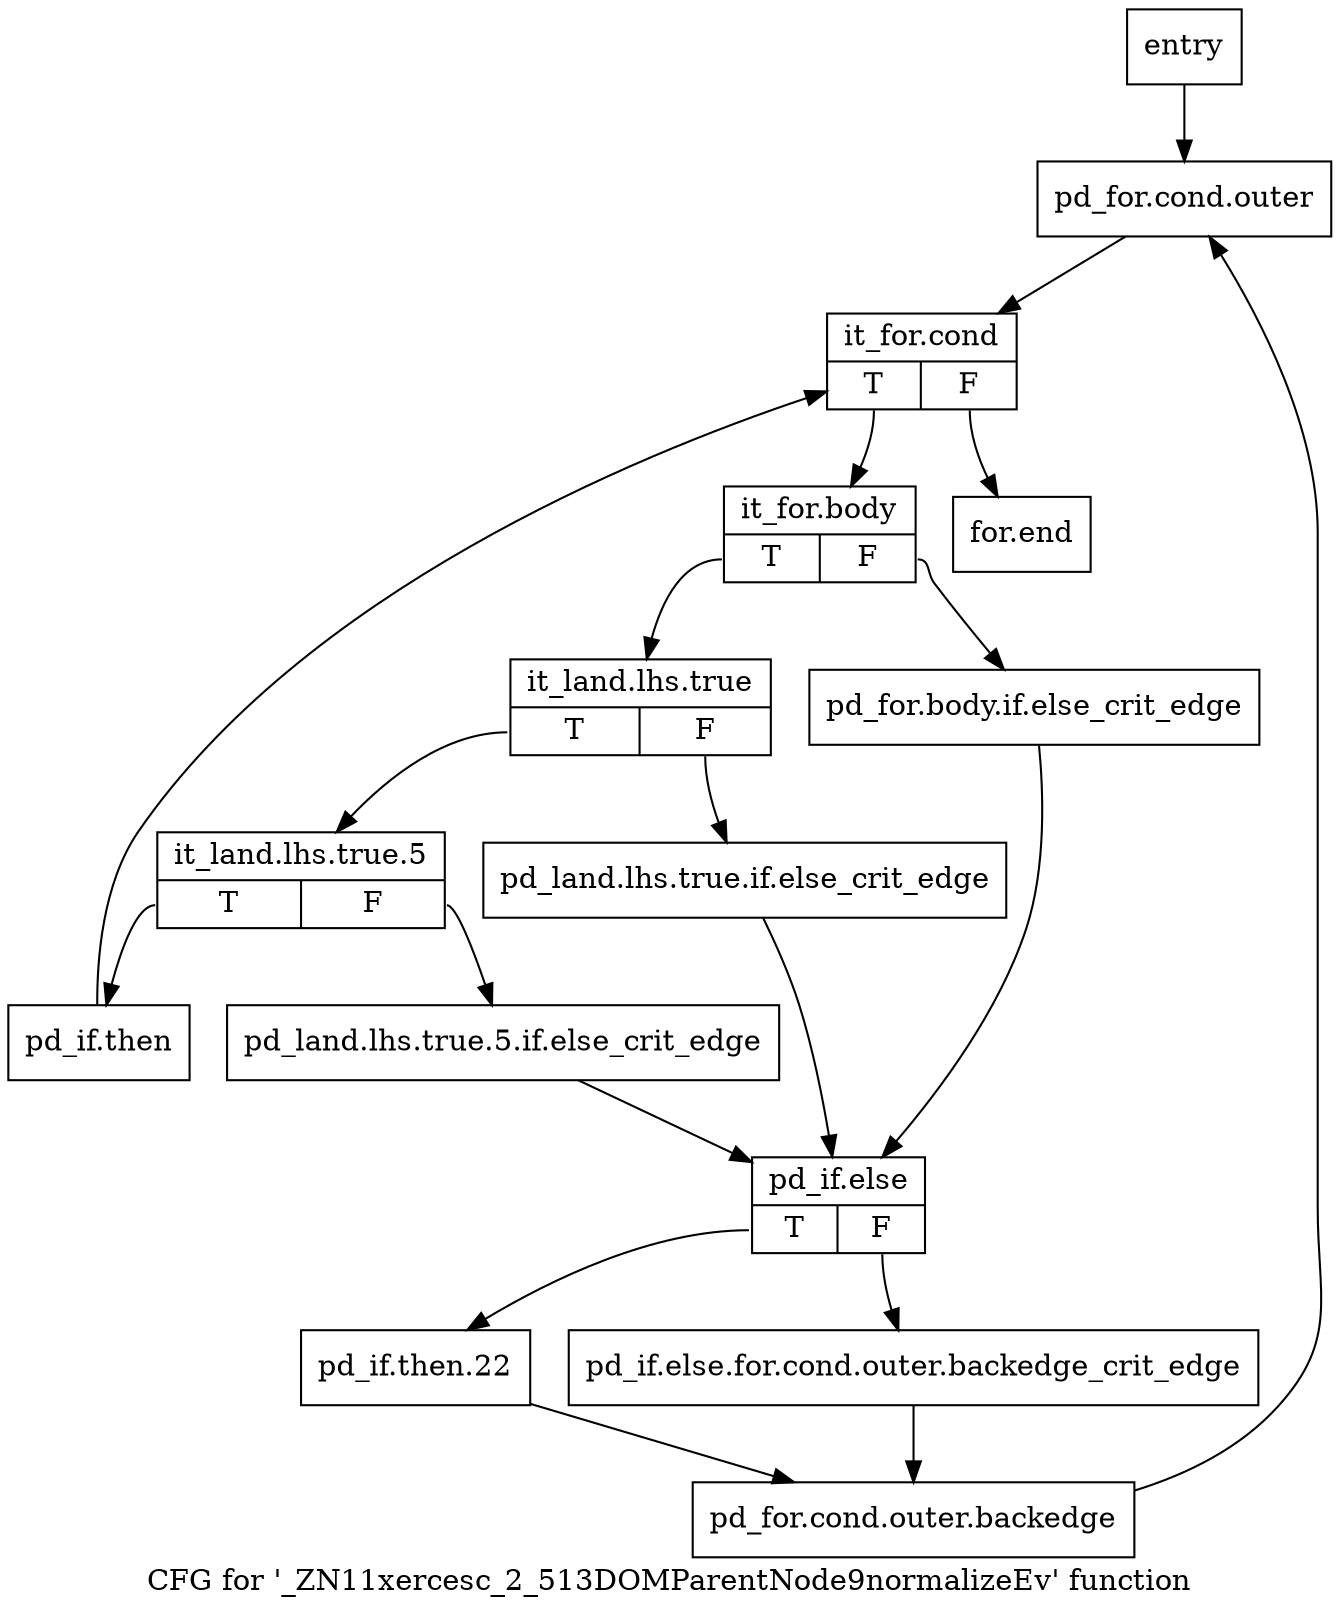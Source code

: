 digraph "CFG for '_ZN11xercesc_2_513DOMParentNode9normalizeEv' function" {
	label="CFG for '_ZN11xercesc_2_513DOMParentNode9normalizeEv' function";

	Node0x2cd6da0 [shape=record,label="{entry}"];
	Node0x2cd6da0 -> Node0x2cd6df0;
	Node0x2cd6df0 [shape=record,label="{pd_for.cond.outer}"];
	Node0x2cd6df0 -> Node0x2cd6e40;
	Node0x2cd6e40 [shape=record,label="{it_for.cond|{<s0>T|<s1>F}}"];
	Node0x2cd6e40:s0 -> Node0x2cd6e90;
	Node0x2cd6e40:s1 -> Node0x2cd7200;
	Node0x2cd6e90 [shape=record,label="{it_for.body|{<s0>T|<s1>F}}"];
	Node0x2cd6e90:s0 -> Node0x2cd6f30;
	Node0x2cd6e90:s1 -> Node0x2cd6ee0;
	Node0x2cd6ee0 [shape=record,label="{pd_for.body.if.else_crit_edge}"];
	Node0x2cd6ee0 -> Node0x2cd70c0;
	Node0x2cd6f30 [shape=record,label="{it_land.lhs.true|{<s0>T|<s1>F}}"];
	Node0x2cd6f30:s0 -> Node0x2cd6fd0;
	Node0x2cd6f30:s1 -> Node0x2cd6f80;
	Node0x2cd6f80 [shape=record,label="{pd_land.lhs.true.if.else_crit_edge}"];
	Node0x2cd6f80 -> Node0x2cd70c0;
	Node0x2cd6fd0 [shape=record,label="{it_land.lhs.true.5|{<s0>T|<s1>F}}"];
	Node0x2cd6fd0:s0 -> Node0x2cd7070;
	Node0x2cd6fd0:s1 -> Node0x2cd7020;
	Node0x2cd7020 [shape=record,label="{pd_land.lhs.true.5.if.else_crit_edge}"];
	Node0x2cd7020 -> Node0x2cd70c0;
	Node0x2cd7070 [shape=record,label="{pd_if.then}"];
	Node0x2cd7070 -> Node0x2cd6e40;
	Node0x2cd70c0 [shape=record,label="{pd_if.else|{<s0>T|<s1>F}}"];
	Node0x2cd70c0:s0 -> Node0x2cd7160;
	Node0x2cd70c0:s1 -> Node0x2cd7110;
	Node0x2cd7110 [shape=record,label="{pd_if.else.for.cond.outer.backedge_crit_edge}"];
	Node0x2cd7110 -> Node0x2cd71b0;
	Node0x2cd7160 [shape=record,label="{pd_if.then.22}"];
	Node0x2cd7160 -> Node0x2cd71b0;
	Node0x2cd71b0 [shape=record,label="{pd_for.cond.outer.backedge}"];
	Node0x2cd71b0 -> Node0x2cd6df0;
	Node0x2cd7200 [shape=record,label="{for.end}"];
}
